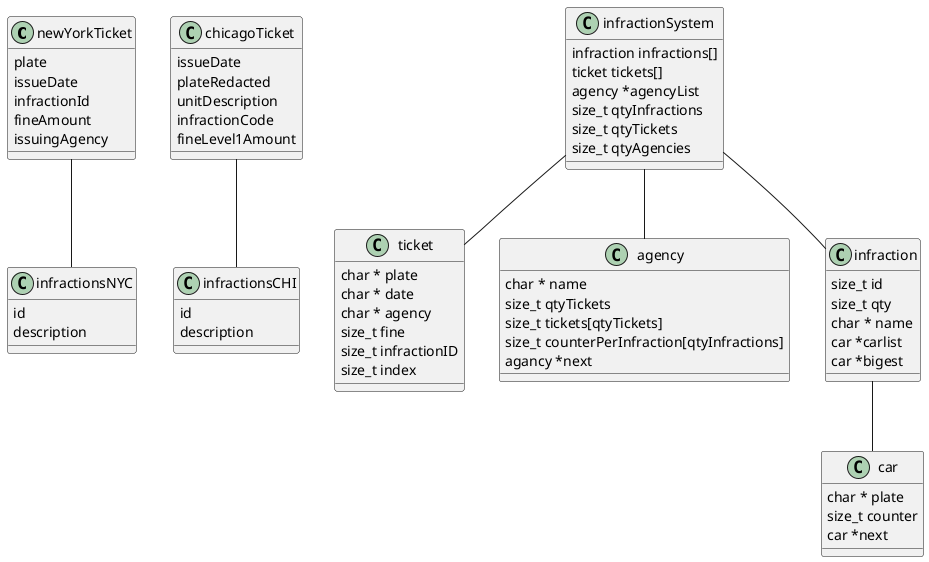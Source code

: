 @startuml

class newYorkTicket
{
    plate
    issueDate
    infractionId
    fineAmount
    issuingAgency
}

class infractionsNYC
{
    id
    description
}

class chicagoTicket
{
    issueDate
    plateRedacted
    unitDescription
    infractionCode
    fineLevel1Amount
}

class infractionsCHI
{
    id
    description
}

class ticket
{
    char * plate
    char * date
    char * agency
    size_t fine
    size_t infractionID
    size_t index
}

newYorkTicket -- infractionsNYC
chicagoTicket -- infractionsCHI

' Ideas
class car
{
    char * plate
    size_t counter
    car *next
}

class agency
{
    char * name
    'vector of positions for tickets in city
    size_t qtyTickets
    size_t tickets[qtyTickets]
    size_t counterPerInfraction[qtyInfractions]
    agancy *next
}

class infraction
{
    size_t id
    size_t qty
    char * name
    car *carlist
    car *bigest
}

class infractionSystem
{
    infraction infractions[]
    ticket tickets[]
    agency *agencyList
    size_t qtyInfractions
    size_t qtyTickets
    size_t qtyAgencies
}

infractionSystem -- agency
infractionSystem -- ticket
infractionSystem -- infraction
infraction -- car

@enduml